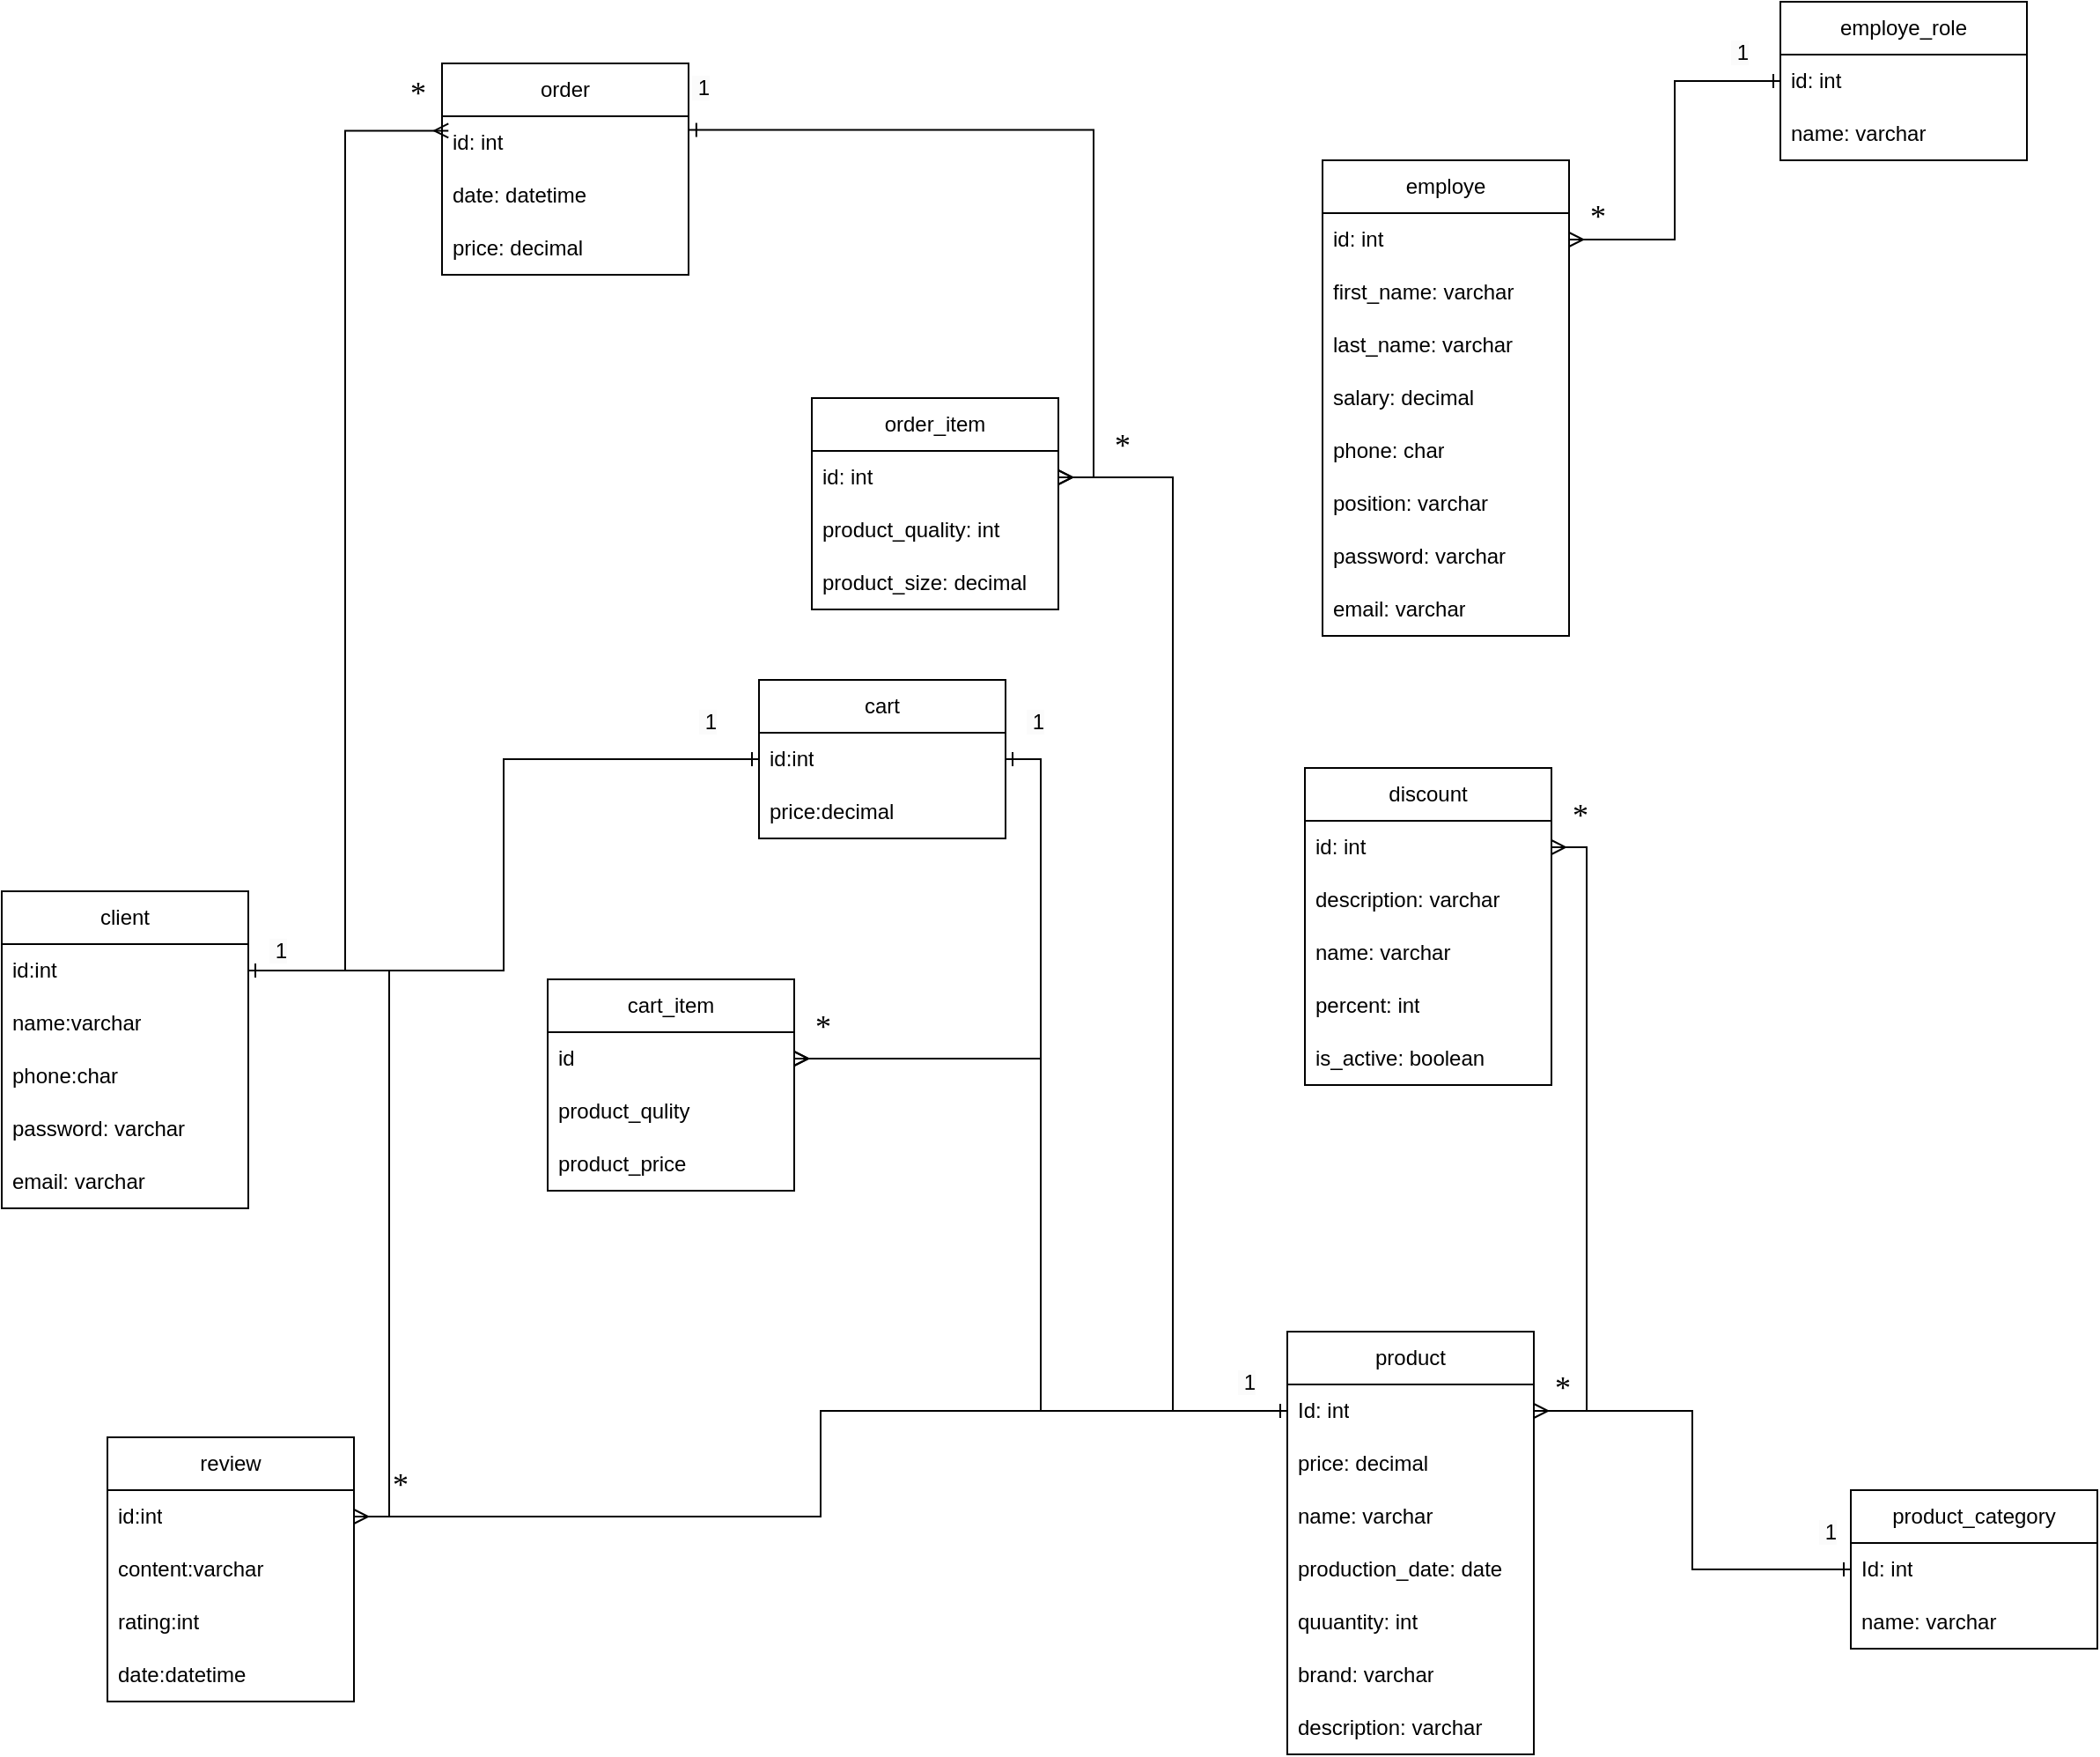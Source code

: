 <mxfile version="24.7.13">
  <diagram id="C5RBs43oDa-KdzZeNtuy" name="Page-1">
    <mxGraphModel dx="1235" dy="1824" grid="1" gridSize="10" guides="1" tooltips="1" connect="1" arrows="1" fold="1" page="1" pageScale="1" pageWidth="827" pageHeight="1169" math="0" shadow="0">
      <root>
        <mxCell id="WIyWlLk6GJQsqaUBKTNV-0" />
        <mxCell id="WIyWlLk6GJQsqaUBKTNV-1" parent="WIyWlLk6GJQsqaUBKTNV-0" />
        <mxCell id="WgtKBrunSXwjIMWgoMPJ-3" value="client" style="swimlane;fontStyle=0;childLayout=stackLayout;horizontal=1;startSize=30;horizontalStack=0;resizeParent=1;resizeParentMax=0;resizeLast=0;collapsible=1;marginBottom=0;whiteSpace=wrap;html=1;" vertex="1" parent="WIyWlLk6GJQsqaUBKTNV-1">
          <mxGeometry y="300" width="140" height="180" as="geometry" />
        </mxCell>
        <mxCell id="WgtKBrunSXwjIMWgoMPJ-4" value="id:int&amp;nbsp; &amp;nbsp; &amp;nbsp;" style="text;strokeColor=none;fillColor=none;align=left;verticalAlign=middle;spacingLeft=4;spacingRight=4;overflow=hidden;points=[[0,0.5],[1,0.5]];portConstraint=eastwest;rotatable=0;whiteSpace=wrap;html=1;" vertex="1" parent="WgtKBrunSXwjIMWgoMPJ-3">
          <mxGeometry y="30" width="140" height="30" as="geometry" />
        </mxCell>
        <mxCell id="WgtKBrunSXwjIMWgoMPJ-5" value="name:varchar" style="text;strokeColor=none;fillColor=none;align=left;verticalAlign=middle;spacingLeft=4;spacingRight=4;overflow=hidden;points=[[0,0.5],[1,0.5]];portConstraint=eastwest;rotatable=0;whiteSpace=wrap;html=1;" vertex="1" parent="WgtKBrunSXwjIMWgoMPJ-3">
          <mxGeometry y="60" width="140" height="30" as="geometry" />
        </mxCell>
        <mxCell id="WgtKBrunSXwjIMWgoMPJ-6" value="phone:char" style="text;strokeColor=none;fillColor=none;align=left;verticalAlign=middle;spacingLeft=4;spacingRight=4;overflow=hidden;points=[[0,0.5],[1,0.5]];portConstraint=eastwest;rotatable=0;whiteSpace=wrap;html=1;" vertex="1" parent="WgtKBrunSXwjIMWgoMPJ-3">
          <mxGeometry y="90" width="140" height="30" as="geometry" />
        </mxCell>
        <mxCell id="WgtKBrunSXwjIMWgoMPJ-27" value="password: varchar" style="text;strokeColor=none;fillColor=none;align=left;verticalAlign=middle;spacingLeft=4;spacingRight=4;overflow=hidden;points=[[0,0.5],[1,0.5]];portConstraint=eastwest;rotatable=0;whiteSpace=wrap;html=1;" vertex="1" parent="WgtKBrunSXwjIMWgoMPJ-3">
          <mxGeometry y="120" width="140" height="30" as="geometry" />
        </mxCell>
        <mxCell id="WgtKBrunSXwjIMWgoMPJ-28" value="email: varchar&amp;nbsp;" style="text;strokeColor=none;fillColor=none;align=left;verticalAlign=middle;spacingLeft=4;spacingRight=4;overflow=hidden;points=[[0,0.5],[1,0.5]];portConstraint=eastwest;rotatable=0;whiteSpace=wrap;html=1;" vertex="1" parent="WgtKBrunSXwjIMWgoMPJ-3">
          <mxGeometry y="150" width="140" height="30" as="geometry" />
        </mxCell>
        <mxCell id="WgtKBrunSXwjIMWgoMPJ-7" value="order" style="swimlane;fontStyle=0;childLayout=stackLayout;horizontal=1;startSize=30;horizontalStack=0;resizeParent=1;resizeParentMax=0;resizeLast=0;collapsible=1;marginBottom=0;whiteSpace=wrap;html=1;" vertex="1" parent="WIyWlLk6GJQsqaUBKTNV-1">
          <mxGeometry x="250" y="-170" width="140" height="120" as="geometry" />
        </mxCell>
        <mxCell id="WgtKBrunSXwjIMWgoMPJ-8" value="id: int" style="text;strokeColor=none;fillColor=none;align=left;verticalAlign=middle;spacingLeft=4;spacingRight=4;overflow=hidden;points=[[0,0.5],[1,0.5]];portConstraint=eastwest;rotatable=0;whiteSpace=wrap;html=1;" vertex="1" parent="WgtKBrunSXwjIMWgoMPJ-7">
          <mxGeometry y="30" width="140" height="30" as="geometry" />
        </mxCell>
        <mxCell id="WgtKBrunSXwjIMWgoMPJ-9" value="date: datetime" style="text;strokeColor=none;fillColor=none;align=left;verticalAlign=middle;spacingLeft=4;spacingRight=4;overflow=hidden;points=[[0,0.5],[1,0.5]];portConstraint=eastwest;rotatable=0;whiteSpace=wrap;html=1;" vertex="1" parent="WgtKBrunSXwjIMWgoMPJ-7">
          <mxGeometry y="60" width="140" height="30" as="geometry" />
        </mxCell>
        <mxCell id="WgtKBrunSXwjIMWgoMPJ-10" value="price: decimal" style="text;strokeColor=none;fillColor=none;align=left;verticalAlign=middle;spacingLeft=4;spacingRight=4;overflow=hidden;points=[[0,0.5],[1,0.5]];portConstraint=eastwest;rotatable=0;whiteSpace=wrap;html=1;" vertex="1" parent="WgtKBrunSXwjIMWgoMPJ-7">
          <mxGeometry y="90" width="140" height="30" as="geometry" />
        </mxCell>
        <mxCell id="WgtKBrunSXwjIMWgoMPJ-11" value="product" style="swimlane;fontStyle=0;childLayout=stackLayout;horizontal=1;startSize=30;horizontalStack=0;resizeParent=1;resizeParentMax=0;resizeLast=0;collapsible=1;marginBottom=0;whiteSpace=wrap;html=1;" vertex="1" parent="WIyWlLk6GJQsqaUBKTNV-1">
          <mxGeometry x="730" y="550" width="140" height="240" as="geometry" />
        </mxCell>
        <mxCell id="WgtKBrunSXwjIMWgoMPJ-12" value="Id: int" style="text;strokeColor=none;fillColor=none;align=left;verticalAlign=middle;spacingLeft=4;spacingRight=4;overflow=hidden;points=[[0,0.5],[1,0.5]];portConstraint=eastwest;rotatable=0;whiteSpace=wrap;html=1;" vertex="1" parent="WgtKBrunSXwjIMWgoMPJ-11">
          <mxGeometry y="30" width="140" height="30" as="geometry" />
        </mxCell>
        <mxCell id="WgtKBrunSXwjIMWgoMPJ-13" value="price: decimal" style="text;strokeColor=none;fillColor=none;align=left;verticalAlign=middle;spacingLeft=4;spacingRight=4;overflow=hidden;points=[[0,0.5],[1,0.5]];portConstraint=eastwest;rotatable=0;whiteSpace=wrap;html=1;" vertex="1" parent="WgtKBrunSXwjIMWgoMPJ-11">
          <mxGeometry y="60" width="140" height="30" as="geometry" />
        </mxCell>
        <mxCell id="WgtKBrunSXwjIMWgoMPJ-14" value="name: varchar" style="text;strokeColor=none;fillColor=none;align=left;verticalAlign=middle;spacingLeft=4;spacingRight=4;overflow=hidden;points=[[0,0.5],[1,0.5]];portConstraint=eastwest;rotatable=0;whiteSpace=wrap;html=1;" vertex="1" parent="WgtKBrunSXwjIMWgoMPJ-11">
          <mxGeometry y="90" width="140" height="30" as="geometry" />
        </mxCell>
        <mxCell id="WgtKBrunSXwjIMWgoMPJ-38" value="production_date: date" style="text;strokeColor=none;fillColor=none;align=left;verticalAlign=middle;spacingLeft=4;spacingRight=4;overflow=hidden;points=[[0,0.5],[1,0.5]];portConstraint=eastwest;rotatable=0;whiteSpace=wrap;html=1;" vertex="1" parent="WgtKBrunSXwjIMWgoMPJ-11">
          <mxGeometry y="120" width="140" height="30" as="geometry" />
        </mxCell>
        <mxCell id="WgtKBrunSXwjIMWgoMPJ-39" value="quuantity: int" style="text;strokeColor=none;fillColor=none;align=left;verticalAlign=middle;spacingLeft=4;spacingRight=4;overflow=hidden;points=[[0,0.5],[1,0.5]];portConstraint=eastwest;rotatable=0;whiteSpace=wrap;html=1;" vertex="1" parent="WgtKBrunSXwjIMWgoMPJ-11">
          <mxGeometry y="150" width="140" height="30" as="geometry" />
        </mxCell>
        <mxCell id="WgtKBrunSXwjIMWgoMPJ-40" value="brand: varchar" style="text;strokeColor=none;fillColor=none;align=left;verticalAlign=middle;spacingLeft=4;spacingRight=4;overflow=hidden;points=[[0,0.5],[1,0.5]];portConstraint=eastwest;rotatable=0;whiteSpace=wrap;html=1;" vertex="1" parent="WgtKBrunSXwjIMWgoMPJ-11">
          <mxGeometry y="180" width="140" height="30" as="geometry" />
        </mxCell>
        <mxCell id="WgtKBrunSXwjIMWgoMPJ-42" value="description: varchar" style="text;strokeColor=none;fillColor=none;align=left;verticalAlign=middle;spacingLeft=4;spacingRight=4;overflow=hidden;points=[[0,0.5],[1,0.5]];portConstraint=eastwest;rotatable=0;whiteSpace=wrap;html=1;" vertex="1" parent="WgtKBrunSXwjIMWgoMPJ-11">
          <mxGeometry y="210" width="140" height="30" as="geometry" />
        </mxCell>
        <mxCell id="WgtKBrunSXwjIMWgoMPJ-15" value="cart_item" style="swimlane;fontStyle=0;childLayout=stackLayout;horizontal=1;startSize=30;horizontalStack=0;resizeParent=1;resizeParentMax=0;resizeLast=0;collapsible=1;marginBottom=0;whiteSpace=wrap;html=1;" vertex="1" parent="WIyWlLk6GJQsqaUBKTNV-1">
          <mxGeometry x="310" y="350" width="140" height="120" as="geometry" />
        </mxCell>
        <mxCell id="WgtKBrunSXwjIMWgoMPJ-16" value="id" style="text;strokeColor=none;fillColor=none;align=left;verticalAlign=middle;spacingLeft=4;spacingRight=4;overflow=hidden;points=[[0,0.5],[1,0.5]];portConstraint=eastwest;rotatable=0;whiteSpace=wrap;html=1;" vertex="1" parent="WgtKBrunSXwjIMWgoMPJ-15">
          <mxGeometry y="30" width="140" height="30" as="geometry" />
        </mxCell>
        <mxCell id="WgtKBrunSXwjIMWgoMPJ-17" value="product_qulity" style="text;strokeColor=none;fillColor=none;align=left;verticalAlign=middle;spacingLeft=4;spacingRight=4;overflow=hidden;points=[[0,0.5],[1,0.5]];portConstraint=eastwest;rotatable=0;whiteSpace=wrap;html=1;" vertex="1" parent="WgtKBrunSXwjIMWgoMPJ-15">
          <mxGeometry y="60" width="140" height="30" as="geometry" />
        </mxCell>
        <mxCell id="WgtKBrunSXwjIMWgoMPJ-18" value="product_price" style="text;strokeColor=none;fillColor=none;align=left;verticalAlign=middle;spacingLeft=4;spacingRight=4;overflow=hidden;points=[[0,0.5],[1,0.5]];portConstraint=eastwest;rotatable=0;whiteSpace=wrap;html=1;" vertex="1" parent="WgtKBrunSXwjIMWgoMPJ-15">
          <mxGeometry y="90" width="140" height="30" as="geometry" />
        </mxCell>
        <mxCell id="WgtKBrunSXwjIMWgoMPJ-19" value="cart" style="swimlane;fontStyle=0;childLayout=stackLayout;horizontal=1;startSize=30;horizontalStack=0;resizeParent=1;resizeParentMax=0;resizeLast=0;collapsible=1;marginBottom=0;whiteSpace=wrap;html=1;" vertex="1" parent="WIyWlLk6GJQsqaUBKTNV-1">
          <mxGeometry x="430" y="180" width="140" height="90" as="geometry" />
        </mxCell>
        <mxCell id="WgtKBrunSXwjIMWgoMPJ-20" value="id:int" style="text;strokeColor=none;fillColor=none;align=left;verticalAlign=middle;spacingLeft=4;spacingRight=4;overflow=hidden;points=[[0,0.5],[1,0.5]];portConstraint=eastwest;rotatable=0;whiteSpace=wrap;html=1;" vertex="1" parent="WgtKBrunSXwjIMWgoMPJ-19">
          <mxGeometry y="30" width="140" height="30" as="geometry" />
        </mxCell>
        <mxCell id="WgtKBrunSXwjIMWgoMPJ-21" value="price:decimal" style="text;strokeColor=none;fillColor=none;align=left;verticalAlign=middle;spacingLeft=4;spacingRight=4;overflow=hidden;points=[[0,0.5],[1,0.5]];portConstraint=eastwest;rotatable=0;whiteSpace=wrap;html=1;" vertex="1" parent="WgtKBrunSXwjIMWgoMPJ-19">
          <mxGeometry y="60" width="140" height="30" as="geometry" />
        </mxCell>
        <mxCell id="WgtKBrunSXwjIMWgoMPJ-23" value="order_item" style="swimlane;fontStyle=0;childLayout=stackLayout;horizontal=1;startSize=30;horizontalStack=0;resizeParent=1;resizeParentMax=0;resizeLast=0;collapsible=1;marginBottom=0;whiteSpace=wrap;html=1;" vertex="1" parent="WIyWlLk6GJQsqaUBKTNV-1">
          <mxGeometry x="460" y="20" width="140" height="120" as="geometry" />
        </mxCell>
        <mxCell id="WgtKBrunSXwjIMWgoMPJ-24" value="id: int" style="text;strokeColor=none;fillColor=none;align=left;verticalAlign=middle;spacingLeft=4;spacingRight=4;overflow=hidden;points=[[0,0.5],[1,0.5]];portConstraint=eastwest;rotatable=0;whiteSpace=wrap;html=1;" vertex="1" parent="WgtKBrunSXwjIMWgoMPJ-23">
          <mxGeometry y="30" width="140" height="30" as="geometry" />
        </mxCell>
        <mxCell id="WgtKBrunSXwjIMWgoMPJ-25" value="product_quality: int" style="text;strokeColor=none;fillColor=none;align=left;verticalAlign=middle;spacingLeft=4;spacingRight=4;overflow=hidden;points=[[0,0.5],[1,0.5]];portConstraint=eastwest;rotatable=0;whiteSpace=wrap;html=1;" vertex="1" parent="WgtKBrunSXwjIMWgoMPJ-23">
          <mxGeometry y="60" width="140" height="30" as="geometry" />
        </mxCell>
        <mxCell id="WgtKBrunSXwjIMWgoMPJ-26" value="product_size: decimal" style="text;strokeColor=none;fillColor=none;align=left;verticalAlign=middle;spacingLeft=4;spacingRight=4;overflow=hidden;points=[[0,0.5],[1,0.5]];portConstraint=eastwest;rotatable=0;whiteSpace=wrap;html=1;" vertex="1" parent="WgtKBrunSXwjIMWgoMPJ-23">
          <mxGeometry y="90" width="140" height="30" as="geometry" />
        </mxCell>
        <mxCell id="WgtKBrunSXwjIMWgoMPJ-32" value="review" style="swimlane;fontStyle=0;childLayout=stackLayout;horizontal=1;startSize=30;horizontalStack=0;resizeParent=1;resizeParentMax=0;resizeLast=0;collapsible=1;marginBottom=0;whiteSpace=wrap;html=1;" vertex="1" parent="WIyWlLk6GJQsqaUBKTNV-1">
          <mxGeometry x="60" y="610" width="140" height="150" as="geometry" />
        </mxCell>
        <mxCell id="WgtKBrunSXwjIMWgoMPJ-33" value="id:int" style="text;strokeColor=none;fillColor=none;align=left;verticalAlign=middle;spacingLeft=4;spacingRight=4;overflow=hidden;points=[[0,0.5],[1,0.5]];portConstraint=eastwest;rotatable=0;whiteSpace=wrap;html=1;" vertex="1" parent="WgtKBrunSXwjIMWgoMPJ-32">
          <mxGeometry y="30" width="140" height="30" as="geometry" />
        </mxCell>
        <mxCell id="WgtKBrunSXwjIMWgoMPJ-34" value="content:varchar" style="text;strokeColor=none;fillColor=none;align=left;verticalAlign=middle;spacingLeft=4;spacingRight=4;overflow=hidden;points=[[0,0.5],[1,0.5]];portConstraint=eastwest;rotatable=0;whiteSpace=wrap;html=1;" vertex="1" parent="WgtKBrunSXwjIMWgoMPJ-32">
          <mxGeometry y="60" width="140" height="30" as="geometry" />
        </mxCell>
        <mxCell id="WgtKBrunSXwjIMWgoMPJ-35" value="rating:int" style="text;strokeColor=none;fillColor=none;align=left;verticalAlign=middle;spacingLeft=4;spacingRight=4;overflow=hidden;points=[[0,0.5],[1,0.5]];portConstraint=eastwest;rotatable=0;whiteSpace=wrap;html=1;" vertex="1" parent="WgtKBrunSXwjIMWgoMPJ-32">
          <mxGeometry y="90" width="140" height="30" as="geometry" />
        </mxCell>
        <mxCell id="WgtKBrunSXwjIMWgoMPJ-36" value="date:datetime" style="text;strokeColor=none;fillColor=none;align=left;verticalAlign=middle;spacingLeft=4;spacingRight=4;overflow=hidden;points=[[0,0.5],[1,0.5]];portConstraint=eastwest;rotatable=0;whiteSpace=wrap;html=1;" vertex="1" parent="WgtKBrunSXwjIMWgoMPJ-32">
          <mxGeometry y="120" width="140" height="30" as="geometry" />
        </mxCell>
        <mxCell id="WgtKBrunSXwjIMWgoMPJ-43" value="product_category" style="swimlane;fontStyle=0;childLayout=stackLayout;horizontal=1;startSize=30;horizontalStack=0;resizeParent=1;resizeParentMax=0;resizeLast=0;collapsible=1;marginBottom=0;whiteSpace=wrap;html=1;" vertex="1" parent="WIyWlLk6GJQsqaUBKTNV-1">
          <mxGeometry x="1050" y="640" width="140" height="90" as="geometry" />
        </mxCell>
        <mxCell id="WgtKBrunSXwjIMWgoMPJ-44" value="Id: int" style="text;strokeColor=none;fillColor=none;align=left;verticalAlign=middle;spacingLeft=4;spacingRight=4;overflow=hidden;points=[[0,0.5],[1,0.5]];portConstraint=eastwest;rotatable=0;whiteSpace=wrap;html=1;" vertex="1" parent="WgtKBrunSXwjIMWgoMPJ-43">
          <mxGeometry y="30" width="140" height="30" as="geometry" />
        </mxCell>
        <mxCell id="WgtKBrunSXwjIMWgoMPJ-45" value="name: varchar" style="text;strokeColor=none;fillColor=none;align=left;verticalAlign=middle;spacingLeft=4;spacingRight=4;overflow=hidden;points=[[0,0.5],[1,0.5]];portConstraint=eastwest;rotatable=0;whiteSpace=wrap;html=1;" vertex="1" parent="WgtKBrunSXwjIMWgoMPJ-43">
          <mxGeometry y="60" width="140" height="30" as="geometry" />
        </mxCell>
        <mxCell id="WgtKBrunSXwjIMWgoMPJ-52" value="discount" style="swimlane;fontStyle=0;childLayout=stackLayout;horizontal=1;startSize=30;horizontalStack=0;resizeParent=1;resizeParentMax=0;resizeLast=0;collapsible=1;marginBottom=0;whiteSpace=wrap;html=1;" vertex="1" parent="WIyWlLk6GJQsqaUBKTNV-1">
          <mxGeometry x="740" y="230" width="140" height="180" as="geometry" />
        </mxCell>
        <mxCell id="WgtKBrunSXwjIMWgoMPJ-53" value="id: int" style="text;strokeColor=none;fillColor=none;align=left;verticalAlign=middle;spacingLeft=4;spacingRight=4;overflow=hidden;points=[[0,0.5],[1,0.5]];portConstraint=eastwest;rotatable=0;whiteSpace=wrap;html=1;" vertex="1" parent="WgtKBrunSXwjIMWgoMPJ-52">
          <mxGeometry y="30" width="140" height="30" as="geometry" />
        </mxCell>
        <mxCell id="WgtKBrunSXwjIMWgoMPJ-54" value="description: varchar" style="text;strokeColor=none;fillColor=none;align=left;verticalAlign=middle;spacingLeft=4;spacingRight=4;overflow=hidden;points=[[0,0.5],[1,0.5]];portConstraint=eastwest;rotatable=0;whiteSpace=wrap;html=1;" vertex="1" parent="WgtKBrunSXwjIMWgoMPJ-52">
          <mxGeometry y="60" width="140" height="30" as="geometry" />
        </mxCell>
        <mxCell id="WgtKBrunSXwjIMWgoMPJ-55" value="name: varchar" style="text;strokeColor=none;fillColor=none;align=left;verticalAlign=middle;spacingLeft=4;spacingRight=4;overflow=hidden;points=[[0,0.5],[1,0.5]];portConstraint=eastwest;rotatable=0;whiteSpace=wrap;html=1;" vertex="1" parent="WgtKBrunSXwjIMWgoMPJ-52">
          <mxGeometry y="90" width="140" height="30" as="geometry" />
        </mxCell>
        <mxCell id="WgtKBrunSXwjIMWgoMPJ-130" value="percent: int" style="text;strokeColor=none;fillColor=none;align=left;verticalAlign=middle;spacingLeft=4;spacingRight=4;overflow=hidden;points=[[0,0.5],[1,0.5]];portConstraint=eastwest;rotatable=0;whiteSpace=wrap;html=1;" vertex="1" parent="WgtKBrunSXwjIMWgoMPJ-52">
          <mxGeometry y="120" width="140" height="30" as="geometry" />
        </mxCell>
        <mxCell id="WgtKBrunSXwjIMWgoMPJ-57" value="is_active: boolean" style="text;strokeColor=none;fillColor=none;align=left;verticalAlign=middle;spacingLeft=4;spacingRight=4;overflow=hidden;points=[[0,0.5],[1,0.5]];portConstraint=eastwest;rotatable=0;whiteSpace=wrap;html=1;" vertex="1" parent="WgtKBrunSXwjIMWgoMPJ-52">
          <mxGeometry y="150" width="140" height="30" as="geometry" />
        </mxCell>
        <mxCell id="WgtKBrunSXwjIMWgoMPJ-59" value="employe" style="swimlane;fontStyle=0;childLayout=stackLayout;horizontal=1;startSize=30;horizontalStack=0;resizeParent=1;resizeParentMax=0;resizeLast=0;collapsible=1;marginBottom=0;whiteSpace=wrap;html=1;" vertex="1" parent="WIyWlLk6GJQsqaUBKTNV-1">
          <mxGeometry x="750" y="-115" width="140" height="270" as="geometry" />
        </mxCell>
        <mxCell id="WgtKBrunSXwjIMWgoMPJ-60" value="id: int" style="text;strokeColor=none;fillColor=none;align=left;verticalAlign=middle;spacingLeft=4;spacingRight=4;overflow=hidden;points=[[0,0.5],[1,0.5]];portConstraint=eastwest;rotatable=0;whiteSpace=wrap;html=1;" vertex="1" parent="WgtKBrunSXwjIMWgoMPJ-59">
          <mxGeometry y="30" width="140" height="30" as="geometry" />
        </mxCell>
        <mxCell id="WgtKBrunSXwjIMWgoMPJ-61" value="first_name: varchar" style="text;strokeColor=none;fillColor=none;align=left;verticalAlign=middle;spacingLeft=4;spacingRight=4;overflow=hidden;points=[[0,0.5],[1,0.5]];portConstraint=eastwest;rotatable=0;whiteSpace=wrap;html=1;" vertex="1" parent="WgtKBrunSXwjIMWgoMPJ-59">
          <mxGeometry y="60" width="140" height="30" as="geometry" />
        </mxCell>
        <mxCell id="WgtKBrunSXwjIMWgoMPJ-62" value="last_name: varchar" style="text;strokeColor=none;fillColor=none;align=left;verticalAlign=middle;spacingLeft=4;spacingRight=4;overflow=hidden;points=[[0,0.5],[1,0.5]];portConstraint=eastwest;rotatable=0;whiteSpace=wrap;html=1;" vertex="1" parent="WgtKBrunSXwjIMWgoMPJ-59">
          <mxGeometry y="90" width="140" height="30" as="geometry" />
        </mxCell>
        <mxCell id="WgtKBrunSXwjIMWgoMPJ-63" value="salary: decimal" style="text;strokeColor=none;fillColor=none;align=left;verticalAlign=middle;spacingLeft=4;spacingRight=4;overflow=hidden;points=[[0,0.5],[1,0.5]];portConstraint=eastwest;rotatable=0;whiteSpace=wrap;html=1;" vertex="1" parent="WgtKBrunSXwjIMWgoMPJ-59">
          <mxGeometry y="120" width="140" height="30" as="geometry" />
        </mxCell>
        <mxCell id="WgtKBrunSXwjIMWgoMPJ-64" value="phone: char" style="text;strokeColor=none;fillColor=none;align=left;verticalAlign=middle;spacingLeft=4;spacingRight=4;overflow=hidden;points=[[0,0.5],[1,0.5]];portConstraint=eastwest;rotatable=0;whiteSpace=wrap;html=1;" vertex="1" parent="WgtKBrunSXwjIMWgoMPJ-59">
          <mxGeometry y="150" width="140" height="30" as="geometry" />
        </mxCell>
        <mxCell id="WgtKBrunSXwjIMWgoMPJ-65" value="position: varchar" style="text;strokeColor=none;fillColor=none;align=left;verticalAlign=middle;spacingLeft=4;spacingRight=4;overflow=hidden;points=[[0,0.5],[1,0.5]];portConstraint=eastwest;rotatable=0;whiteSpace=wrap;html=1;" vertex="1" parent="WgtKBrunSXwjIMWgoMPJ-59">
          <mxGeometry y="180" width="140" height="30" as="geometry" />
        </mxCell>
        <mxCell id="WgtKBrunSXwjIMWgoMPJ-66" value="password: varchar" style="text;strokeColor=none;fillColor=none;align=left;verticalAlign=middle;spacingLeft=4;spacingRight=4;overflow=hidden;points=[[0,0.5],[1,0.5]];portConstraint=eastwest;rotatable=0;whiteSpace=wrap;html=1;" vertex="1" parent="WgtKBrunSXwjIMWgoMPJ-59">
          <mxGeometry y="210" width="140" height="30" as="geometry" />
        </mxCell>
        <mxCell id="WgtKBrunSXwjIMWgoMPJ-67" value="email: varchar" style="text;strokeColor=none;fillColor=none;align=left;verticalAlign=middle;spacingLeft=4;spacingRight=4;overflow=hidden;points=[[0,0.5],[1,0.5]];portConstraint=eastwest;rotatable=0;whiteSpace=wrap;html=1;" vertex="1" parent="WgtKBrunSXwjIMWgoMPJ-59">
          <mxGeometry y="240" width="140" height="30" as="geometry" />
        </mxCell>
        <mxCell id="WgtKBrunSXwjIMWgoMPJ-68" value="employe_role" style="swimlane;fontStyle=0;childLayout=stackLayout;horizontal=1;startSize=30;horizontalStack=0;resizeParent=1;resizeParentMax=0;resizeLast=0;collapsible=1;marginBottom=0;whiteSpace=wrap;html=1;" vertex="1" parent="WIyWlLk6GJQsqaUBKTNV-1">
          <mxGeometry x="1010" y="-205" width="140" height="90" as="geometry" />
        </mxCell>
        <mxCell id="WgtKBrunSXwjIMWgoMPJ-69" value="id: int" style="text;strokeColor=none;fillColor=none;align=left;verticalAlign=middle;spacingLeft=4;spacingRight=4;overflow=hidden;points=[[0,0.5],[1,0.5]];portConstraint=eastwest;rotatable=0;whiteSpace=wrap;html=1;" vertex="1" parent="WgtKBrunSXwjIMWgoMPJ-68">
          <mxGeometry y="30" width="140" height="30" as="geometry" />
        </mxCell>
        <mxCell id="WgtKBrunSXwjIMWgoMPJ-70" value="name: varchar" style="text;strokeColor=none;fillColor=none;align=left;verticalAlign=middle;spacingLeft=4;spacingRight=4;overflow=hidden;points=[[0,0.5],[1,0.5]];portConstraint=eastwest;rotatable=0;whiteSpace=wrap;html=1;" vertex="1" parent="WgtKBrunSXwjIMWgoMPJ-68">
          <mxGeometry y="60" width="140" height="30" as="geometry" />
        </mxCell>
        <mxCell id="WgtKBrunSXwjIMWgoMPJ-79" style="edgeStyle=orthogonalEdgeStyle;rounded=0;orthogonalLoop=1;jettySize=auto;html=1;exitX=1;exitY=0.5;exitDx=0;exitDy=0;entryX=0;entryY=0.5;entryDx=0;entryDy=0;startArrow=ERone;startFill=0;endArrow=ERone;endFill=0;" edge="1" parent="WIyWlLk6GJQsqaUBKTNV-1" source="WgtKBrunSXwjIMWgoMPJ-4" target="WgtKBrunSXwjIMWgoMPJ-20">
          <mxGeometry relative="1" as="geometry" />
        </mxCell>
        <mxCell id="WgtKBrunSXwjIMWgoMPJ-81" style="edgeStyle=orthogonalEdgeStyle;rounded=0;orthogonalLoop=1;jettySize=auto;html=1;exitX=1;exitY=0.5;exitDx=0;exitDy=0;entryX=1;entryY=0.5;entryDx=0;entryDy=0;endArrow=ERmany;endFill=0;" edge="1" parent="WIyWlLk6GJQsqaUBKTNV-1" source="WgtKBrunSXwjIMWgoMPJ-4" target="WgtKBrunSXwjIMWgoMPJ-33">
          <mxGeometry relative="1" as="geometry" />
        </mxCell>
        <mxCell id="WgtKBrunSXwjIMWgoMPJ-83" style="edgeStyle=orthogonalEdgeStyle;rounded=0;orthogonalLoop=1;jettySize=auto;html=1;exitX=1;exitY=0.5;exitDx=0;exitDy=0;entryX=0;entryY=0.5;entryDx=0;entryDy=0;endArrow=ERone;endFill=0;" edge="1" parent="WIyWlLk6GJQsqaUBKTNV-1" source="WgtKBrunSXwjIMWgoMPJ-33" target="WgtKBrunSXwjIMWgoMPJ-12">
          <mxGeometry relative="1" as="geometry" />
        </mxCell>
        <mxCell id="WgtKBrunSXwjIMWgoMPJ-85" style="edgeStyle=orthogonalEdgeStyle;rounded=0;orthogonalLoop=1;jettySize=auto;html=1;exitX=1;exitY=0.5;exitDx=0;exitDy=0;entryX=1;entryY=0.5;entryDx=0;entryDy=0;startArrow=ERmany;startFill=0;endArrow=ERmany;endFill=0;" edge="1" parent="WIyWlLk6GJQsqaUBKTNV-1" source="WgtKBrunSXwjIMWgoMPJ-12" target="WgtKBrunSXwjIMWgoMPJ-53">
          <mxGeometry relative="1" as="geometry" />
        </mxCell>
        <mxCell id="WgtKBrunSXwjIMWgoMPJ-86" style="edgeStyle=orthogonalEdgeStyle;rounded=0;orthogonalLoop=1;jettySize=auto;html=1;entryX=0;entryY=0.5;entryDx=0;entryDy=0;endArrow=ERone;endFill=0;" edge="1" parent="WIyWlLk6GJQsqaUBKTNV-1" source="WgtKBrunSXwjIMWgoMPJ-12" target="WgtKBrunSXwjIMWgoMPJ-44">
          <mxGeometry relative="1" as="geometry" />
        </mxCell>
        <mxCell id="WgtKBrunSXwjIMWgoMPJ-92" style="edgeStyle=orthogonalEdgeStyle;rounded=0;orthogonalLoop=1;jettySize=auto;html=1;exitX=1;exitY=0.5;exitDx=0;exitDy=0;entryX=0;entryY=0.5;entryDx=0;entryDy=0;startArrow=ERmany;startFill=0;endArrow=ERone;endFill=0;" edge="1" parent="WIyWlLk6GJQsqaUBKTNV-1" source="WgtKBrunSXwjIMWgoMPJ-16" target="WgtKBrunSXwjIMWgoMPJ-12">
          <mxGeometry relative="1" as="geometry" />
        </mxCell>
        <mxCell id="WgtKBrunSXwjIMWgoMPJ-94" style="edgeStyle=orthogonalEdgeStyle;rounded=0;orthogonalLoop=1;jettySize=auto;html=1;exitX=1;exitY=0.5;exitDx=0;exitDy=0;startArrow=ERone;startFill=0;endArrow=ERmany;endFill=0;" edge="1" parent="WIyWlLk6GJQsqaUBKTNV-1" source="WgtKBrunSXwjIMWgoMPJ-20" target="WgtKBrunSXwjIMWgoMPJ-16">
          <mxGeometry relative="1" as="geometry" />
        </mxCell>
        <mxCell id="WgtKBrunSXwjIMWgoMPJ-95" style="edgeStyle=orthogonalEdgeStyle;rounded=0;orthogonalLoop=1;jettySize=auto;html=1;exitX=1;exitY=0.5;exitDx=0;exitDy=0;entryX=0.026;entryY=-0.727;entryDx=0;entryDy=0;entryPerimeter=0;endArrow=ERmany;endFill=0;" edge="1" parent="WIyWlLk6GJQsqaUBKTNV-1" source="WgtKBrunSXwjIMWgoMPJ-4" target="WgtKBrunSXwjIMWgoMPJ-9">
          <mxGeometry relative="1" as="geometry" />
        </mxCell>
        <mxCell id="WgtKBrunSXwjIMWgoMPJ-96" style="edgeStyle=orthogonalEdgeStyle;rounded=0;orthogonalLoop=1;jettySize=auto;html=1;exitX=1;exitY=0.5;exitDx=0;exitDy=0;startArrow=ERmany;startFill=0;endArrow=ERone;endFill=0;" edge="1" parent="WIyWlLk6GJQsqaUBKTNV-1" source="WgtKBrunSXwjIMWgoMPJ-60" target="WgtKBrunSXwjIMWgoMPJ-69">
          <mxGeometry relative="1" as="geometry" />
        </mxCell>
        <mxCell id="WgtKBrunSXwjIMWgoMPJ-97" style="edgeStyle=orthogonalEdgeStyle;rounded=0;orthogonalLoop=1;jettySize=auto;html=1;exitX=1.003;exitY=0.259;exitDx=0;exitDy=0;entryX=1;entryY=0.5;entryDx=0;entryDy=0;startArrow=ERone;startFill=0;endArrow=ERmany;endFill=0;exitPerimeter=0;" edge="1" parent="WIyWlLk6GJQsqaUBKTNV-1" source="WgtKBrunSXwjIMWgoMPJ-8" target="WgtKBrunSXwjIMWgoMPJ-24">
          <mxGeometry relative="1" as="geometry">
            <mxPoint x="414" y="-144.0" as="sourcePoint" />
            <mxPoint x="620" y="56" as="targetPoint" />
          </mxGeometry>
        </mxCell>
        <mxCell id="WgtKBrunSXwjIMWgoMPJ-98" style="edgeStyle=orthogonalEdgeStyle;rounded=0;orthogonalLoop=1;jettySize=auto;html=1;exitX=1;exitY=0.5;exitDx=0;exitDy=0;startArrow=ERmany;startFill=0;endArrow=ERone;endFill=0;" edge="1" parent="WIyWlLk6GJQsqaUBKTNV-1" source="WgtKBrunSXwjIMWgoMPJ-24" target="WgtKBrunSXwjIMWgoMPJ-12">
          <mxGeometry relative="1" as="geometry" />
        </mxCell>
        <mxCell id="WgtKBrunSXwjIMWgoMPJ-99" value="&lt;span style=&quot;color: rgb(0, 0, 0); font-family: Helvetica; font-size: 12px; font-style: normal; font-variant-ligatures: normal; font-variant-caps: normal; font-weight: 400; letter-spacing: normal; orphans: 2; text-align: left; text-indent: 0px; text-transform: none; widows: 2; word-spacing: 0px; -webkit-text-stroke-width: 0px; white-space: normal; background-color: rgb(251, 251, 251); text-decoration-thickness: initial; text-decoration-style: initial; text-decoration-color: initial; display: inline !important; float: none;&quot;&gt;&amp;nbsp;1&lt;/span&gt;" style="text;whiteSpace=wrap;html=1;" vertex="1" parent="WIyWlLk6GJQsqaUBKTNV-1">
          <mxGeometry x="150" y="320" width="40" height="40" as="geometry" />
        </mxCell>
        <mxCell id="WgtKBrunSXwjIMWgoMPJ-100" value="&lt;span style=&quot;color: rgb(0, 0, 0); font-family: Helvetica; font-size: 12px; font-style: normal; font-variant-ligatures: normal; font-variant-caps: normal; font-weight: 400; letter-spacing: normal; orphans: 2; text-align: left; text-indent: 0px; text-transform: none; widows: 2; word-spacing: 0px; -webkit-text-stroke-width: 0px; white-space: normal; background-color: rgb(251, 251, 251); text-decoration-thickness: initial; text-decoration-style: initial; text-decoration-color: initial; display: inline !important; float: none;&quot;&gt;&amp;nbsp;1&lt;/span&gt;" style="text;whiteSpace=wrap;html=1;" vertex="1" parent="WIyWlLk6GJQsqaUBKTNV-1">
          <mxGeometry x="980" y="-190" width="40" height="40" as="geometry" />
        </mxCell>
        <mxCell id="WgtKBrunSXwjIMWgoMPJ-101" value="&lt;span style=&quot;color: rgb(0, 0, 0); font-family: Helvetica; font-size: 12px; font-style: normal; font-variant-ligatures: normal; font-variant-caps: normal; font-weight: 400; letter-spacing: normal; orphans: 2; text-align: left; text-indent: 0px; text-transform: none; widows: 2; word-spacing: 0px; -webkit-text-stroke-width: 0px; white-space: normal; background-color: rgb(251, 251, 251); text-decoration-thickness: initial; text-decoration-style: initial; text-decoration-color: initial; display: inline !important; float: none;&quot;&gt;&amp;nbsp;1&lt;/span&gt;" style="text;whiteSpace=wrap;html=1;" vertex="1" parent="WIyWlLk6GJQsqaUBKTNV-1">
          <mxGeometry x="1030" y="650" width="40" height="40" as="geometry" />
        </mxCell>
        <mxCell id="WgtKBrunSXwjIMWgoMPJ-102" value="&lt;span style=&quot;color: rgb(0, 0, 0); font-family: Helvetica; font-size: 12px; font-style: normal; font-variant-ligatures: normal; font-variant-caps: normal; font-weight: 400; letter-spacing: normal; orphans: 2; text-align: left; text-indent: 0px; text-transform: none; widows: 2; word-spacing: 0px; -webkit-text-stroke-width: 0px; white-space: normal; background-color: rgb(251, 251, 251); text-decoration-thickness: initial; text-decoration-style: initial; text-decoration-color: initial; display: inline !important; float: none;&quot;&gt;&amp;nbsp;1&lt;/span&gt;" style="text;whiteSpace=wrap;html=1;" vertex="1" parent="WIyWlLk6GJQsqaUBKTNV-1">
          <mxGeometry x="700" y="565" width="40" height="40" as="geometry" />
        </mxCell>
        <mxCell id="WgtKBrunSXwjIMWgoMPJ-103" value="&lt;span style=&quot;color: rgb(0, 0, 0); font-family: Helvetica; font-size: 12px; font-style: normal; font-variant-ligatures: normal; font-variant-caps: normal; font-weight: 400; letter-spacing: normal; orphans: 2; text-align: left; text-indent: 0px; text-transform: none; widows: 2; word-spacing: 0px; -webkit-text-stroke-width: 0px; white-space: normal; background-color: rgb(251, 251, 251); text-decoration-thickness: initial; text-decoration-style: initial; text-decoration-color: initial; display: inline !important; float: none;&quot;&gt;&amp;nbsp;1&lt;/span&gt;" style="text;whiteSpace=wrap;html=1;" vertex="1" parent="WIyWlLk6GJQsqaUBKTNV-1">
          <mxGeometry x="580" y="190" width="40" height="40" as="geometry" />
        </mxCell>
        <mxCell id="WgtKBrunSXwjIMWgoMPJ-104" value="&lt;font style=&quot;font-size: 18px;&quot; face=&quot;Times New Roman&quot;&gt;*&lt;/font&gt;" style="text;whiteSpace=wrap;html=1;" vertex="1" parent="WIyWlLk6GJQsqaUBKTNV-1">
          <mxGeometry x="230" y="-170" width="40" height="40" as="geometry" />
        </mxCell>
        <mxCell id="WgtKBrunSXwjIMWgoMPJ-105" value="&lt;span style=&quot;color: rgb(0, 0, 0); font-family: Helvetica; font-size: 12px; font-style: normal; font-variant-ligatures: normal; font-variant-caps: normal; font-weight: 400; letter-spacing: normal; orphans: 2; text-align: left; text-indent: 0px; text-transform: none; widows: 2; word-spacing: 0px; -webkit-text-stroke-width: 0px; white-space: normal; background-color: rgb(251, 251, 251); text-decoration-thickness: initial; text-decoration-style: initial; text-decoration-color: initial; display: inline !important; float: none;&quot;&gt;&amp;nbsp;1&lt;/span&gt;" style="text;whiteSpace=wrap;html=1;" vertex="1" parent="WIyWlLk6GJQsqaUBKTNV-1">
          <mxGeometry x="390" y="-170" width="40" height="40" as="geometry" />
        </mxCell>
        <mxCell id="WgtKBrunSXwjIMWgoMPJ-106" value="&lt;font style=&quot;font-size: 18px;&quot; face=&quot;Times New Roman&quot;&gt;*&lt;/font&gt;" style="text;whiteSpace=wrap;html=1;" vertex="1" parent="WIyWlLk6GJQsqaUBKTNV-1">
          <mxGeometry x="220" y="620" width="40" height="40" as="geometry" />
        </mxCell>
        <mxCell id="WgtKBrunSXwjIMWgoMPJ-108" value="&lt;span style=&quot;color: rgb(0, 0, 0); font-family: Helvetica; font-size: 12px; font-style: normal; font-variant-ligatures: normal; font-variant-caps: normal; font-weight: 400; letter-spacing: normal; orphans: 2; text-align: left; text-indent: 0px; text-transform: none; widows: 2; word-spacing: 0px; -webkit-text-stroke-width: 0px; white-space: normal; background-color: rgb(251, 251, 251); text-decoration-thickness: initial; text-decoration-style: initial; text-decoration-color: initial; display: inline !important; float: none;&quot;&gt;&amp;nbsp;1&lt;/span&gt;" style="text;whiteSpace=wrap;html=1;" vertex="1" parent="WIyWlLk6GJQsqaUBKTNV-1">
          <mxGeometry x="394" y="190" width="40" height="40" as="geometry" />
        </mxCell>
        <mxCell id="WgtKBrunSXwjIMWgoMPJ-121" value="&lt;font style=&quot;font-size: 18px;&quot; face=&quot;Times New Roman&quot;&gt;*&lt;/font&gt;" style="text;whiteSpace=wrap;html=1;" vertex="1" parent="WIyWlLk6GJQsqaUBKTNV-1">
          <mxGeometry x="460" y="360" width="40" height="40" as="geometry" />
        </mxCell>
        <mxCell id="WgtKBrunSXwjIMWgoMPJ-122" value="&lt;font style=&quot;font-size: 18px;&quot; face=&quot;Times New Roman&quot;&gt;*&lt;/font&gt;" style="text;whiteSpace=wrap;html=1;" vertex="1" parent="WIyWlLk6GJQsqaUBKTNV-1">
          <mxGeometry x="630" y="30" width="40" height="40" as="geometry" />
        </mxCell>
        <mxCell id="WgtKBrunSXwjIMWgoMPJ-124" value="&lt;font style=&quot;font-size: 18px;&quot; face=&quot;Times New Roman&quot;&gt;*&lt;/font&gt;" style="text;whiteSpace=wrap;html=1;" vertex="1" parent="WIyWlLk6GJQsqaUBKTNV-1">
          <mxGeometry x="900" y="-100" width="40" height="40" as="geometry" />
        </mxCell>
        <mxCell id="WgtKBrunSXwjIMWgoMPJ-125" value="&lt;font style=&quot;font-size: 18px;&quot; face=&quot;Times New Roman&quot;&gt;*&lt;/font&gt;" style="text;whiteSpace=wrap;html=1;" vertex="1" parent="WIyWlLk6GJQsqaUBKTNV-1">
          <mxGeometry x="890" y="240" width="40" height="40" as="geometry" />
        </mxCell>
        <mxCell id="WgtKBrunSXwjIMWgoMPJ-126" value="&lt;font style=&quot;font-size: 18px;&quot; face=&quot;Times New Roman&quot;&gt;*&lt;/font&gt;" style="text;whiteSpace=wrap;html=1;" vertex="1" parent="WIyWlLk6GJQsqaUBKTNV-1">
          <mxGeometry x="880" y="565" width="40" height="40" as="geometry" />
        </mxCell>
      </root>
    </mxGraphModel>
  </diagram>
</mxfile>
